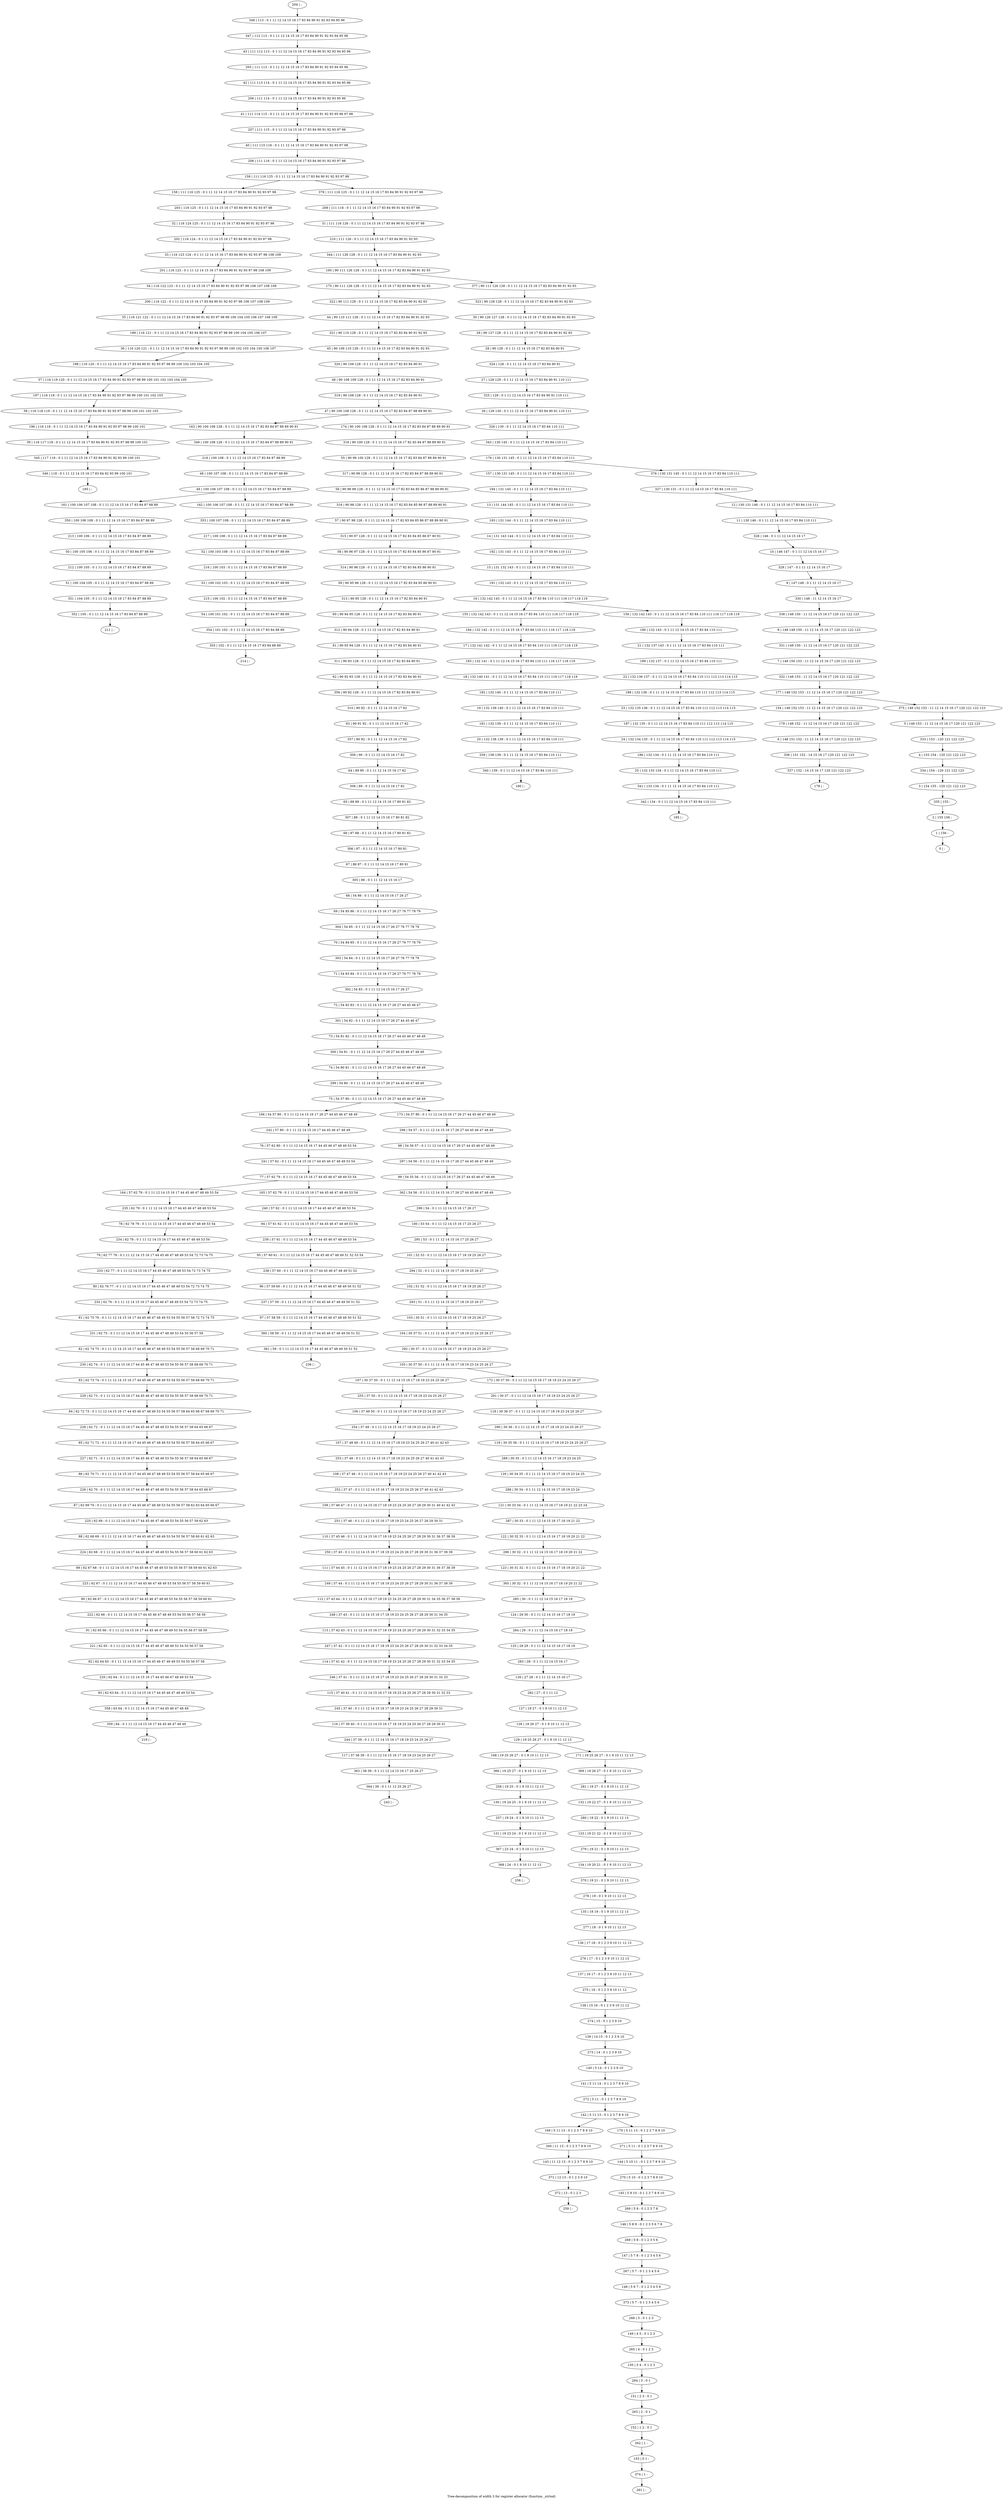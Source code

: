 digraph G {
graph [label="Tree-decomposition of width 3 for register allocator (function _strtod)"]
0[label="0 | : "];
1[label="1 | 156 : "];
2[label="2 | 155 156 : "];
3[label="3 | 154 155 : 120 121 122 123 "];
4[label="4 | 153 154 : 120 121 122 123 "];
5[label="5 | 148 153 : 11 12 14 15 16 17 120 121 122 123 "];
6[label="6 | 148 151 152 : 11 12 14 15 16 17 120 121 122 123 "];
7[label="7 | 148 150 153 : 11 12 14 15 16 17 120 121 122 123 "];
8[label="8 | 148 149 150 : 11 12 14 15 16 17 120 121 122 123 "];
9[label="9 | 147 148 : 0 1 11 12 14 15 16 17 "];
10[label="10 | 146 147 : 0 1 11 12 14 15 16 17 "];
11[label="11 | 130 146 : 0 1 11 12 14 15 16 17 83 84 110 111 "];
12[label="12 | 130 131 146 : 0 1 11 12 14 15 16 17 83 84 110 111 "];
13[label="13 | 131 144 145 : 0 1 11 12 14 15 16 17 83 84 110 111 "];
14[label="14 | 131 143 144 : 0 1 11 12 14 15 16 17 83 84 110 111 "];
15[label="15 | 131 132 143 : 0 1 11 12 14 15 16 17 83 84 110 111 "];
16[label="16 | 132 142 143 : 0 1 11 12 14 15 16 17 83 84 110 111 116 117 118 119 "];
17[label="17 | 132 141 142 : 0 1 11 12 14 15 16 17 83 84 110 111 116 117 118 119 "];
18[label="18 | 132 140 141 : 0 1 11 12 14 15 16 17 83 84 110 111 116 117 118 119 "];
19[label="19 | 132 139 140 : 0 1 11 12 14 15 16 17 83 84 110 111 "];
20[label="20 | 132 138 139 : 0 1 11 12 14 15 16 17 83 84 110 111 "];
21[label="21 | 132 137 143 : 0 1 11 12 14 15 16 17 83 84 110 111 "];
22[label="22 | 132 136 137 : 0 1 11 12 14 15 16 17 83 84 110 111 112 113 114 115 "];
23[label="23 | 132 135 136 : 0 1 11 12 14 15 16 17 83 84 110 111 112 113 114 115 "];
24[label="24 | 132 134 135 : 0 1 11 12 14 15 16 17 83 84 110 111 112 113 114 115 "];
25[label="25 | 132 133 134 : 0 1 11 12 14 15 16 17 83 84 110 111 "];
26[label="26 | 129 130 : 0 1 11 12 14 15 16 17 83 84 90 91 110 111 "];
27[label="27 | 128 129 : 0 1 11 12 14 15 16 17 83 84 90 91 110 111 "];
28[label="28 | 90 128 : 0 1 11 12 14 15 16 17 82 83 84 90 91 "];
29[label="29 | 90 127 128 : 0 1 11 12 14 15 16 17 82 83 84 90 91 92 93 "];
30[label="30 | 90 126 127 128 : 0 1 11 12 14 15 16 17 82 83 84 90 91 92 93 "];
31[label="31 | 111 116 126 : 0 1 11 12 14 15 16 17 83 84 90 91 92 93 97 98 "];
32[label="32 | 116 124 125 : 0 1 11 12 14 15 16 17 83 84 90 91 92 93 97 98 "];
33[label="33 | 116 123 124 : 0 1 11 12 14 15 16 17 83 84 90 91 92 93 97 98 108 109 "];
34[label="34 | 116 122 123 : 0 1 11 12 14 15 16 17 83 84 90 91 92 93 97 98 106 107 108 109 "];
35[label="35 | 116 121 122 : 0 1 11 12 14 15 16 17 83 84 90 91 92 93 97 98 99 100 104 105 106 107 108 109 "];
36[label="36 | 116 120 121 : 0 1 11 12 14 15 16 17 83 84 90 91 92 93 97 98 99 100 102 103 104 105 106 107 "];
37[label="37 | 116 119 120 : 0 1 11 12 14 15 16 17 83 84 90 91 92 93 97 98 99 100 101 102 103 104 105 "];
38[label="38 | 116 118 119 : 0 1 11 12 14 15 16 17 83 84 90 91 92 93 97 98 99 100 101 102 103 "];
39[label="39 | 116 117 118 : 0 1 11 12 14 15 16 17 83 84 90 91 92 93 97 98 99 100 101 "];
40[label="40 | 111 115 116 : 0 1 11 12 14 15 16 17 83 84 90 91 92 93 97 98 "];
41[label="41 | 111 114 115 : 0 1 11 12 14 15 16 17 83 84 90 91 92 93 95 96 97 98 "];
42[label="42 | 111 113 114 : 0 1 11 12 14 15 16 17 83 84 90 91 92 93 94 95 96 "];
43[label="43 | 111 112 113 : 0 1 11 12 14 15 16 17 83 84 90 91 92 93 94 95 96 "];
44[label="44 | 90 110 111 128 : 0 1 11 12 14 15 16 17 82 83 84 90 91 92 93 "];
45[label="45 | 90 109 110 128 : 0 1 11 12 14 15 16 17 82 83 84 90 91 92 93 "];
46[label="46 | 90 108 109 128 : 0 1 11 12 14 15 16 17 82 83 84 90 91 "];
47[label="47 | 90 100 108 128 : 0 1 11 12 14 15 16 17 82 83 84 87 88 89 90 91 "];
48[label="48 | 100 107 108 : 0 1 11 12 14 15 16 17 83 84 87 88 89 "];
49[label="49 | 100 106 107 108 : 0 1 11 12 14 15 16 17 83 84 87 88 89 "];
50[label="50 | 100 105 106 : 0 1 11 12 14 15 16 17 83 84 87 88 89 "];
51[label="51 | 100 104 105 : 0 1 11 12 14 15 16 17 83 84 87 88 89 "];
52[label="52 | 100 103 108 : 0 1 11 12 14 15 16 17 83 84 87 88 89 "];
53[label="53 | 100 102 103 : 0 1 11 12 14 15 16 17 83 84 87 88 89 "];
54[label="54 | 100 101 102 : 0 1 11 12 14 15 16 17 83 84 87 88 89 "];
55[label="55 | 90 99 100 128 : 0 1 11 12 14 15 16 17 82 83 84 87 88 89 90 91 "];
56[label="56 | 90 98 99 128 : 0 1 11 12 14 15 16 17 82 83 84 85 86 87 88 89 90 91 "];
57[label="57 | 90 97 98 128 : 0 1 11 12 14 15 16 17 82 83 84 85 86 87 88 89 90 91 "];
58[label="58 | 90 96 97 128 : 0 1 11 12 14 15 16 17 82 83 84 85 86 87 90 91 "];
59[label="59 | 90 95 96 128 : 0 1 11 12 14 15 16 17 82 83 84 85 86 90 91 "];
60[label="60 | 90 94 95 128 : 0 1 11 12 14 15 16 17 82 83 84 90 91 "];
61[label="61 | 90 93 94 128 : 0 1 11 12 14 15 16 17 82 83 84 90 91 "];
62[label="62 | 90 92 93 128 : 0 1 11 12 14 15 16 17 82 83 84 90 91 "];
63[label="63 | 90 91 92 : 0 1 11 12 14 15 16 17 82 "];
64[label="64 | 89 90 : 0 1 11 12 14 15 16 17 82 "];
65[label="65 | 88 89 : 0 1 11 12 14 15 16 17 80 81 82 "];
66[label="66 | 87 88 : 0 1 11 12 14 15 16 17 80 81 82 "];
67[label="67 | 86 87 : 0 1 11 12 14 15 16 17 80 81 "];
68[label="68 | 54 86 : 0 1 11 12 14 15 16 17 26 27 "];
69[label="69 | 54 85 86 : 0 1 11 12 14 15 16 17 26 27 76 77 78 79 "];
70[label="70 | 54 84 85 : 0 1 11 12 14 15 16 17 26 27 76 77 78 79 "];
71[label="71 | 54 83 84 : 0 1 11 12 14 15 16 17 26 27 76 77 78 79 "];
72[label="72 | 54 82 83 : 0 1 11 12 14 15 16 17 26 27 44 45 46 47 "];
73[label="73 | 54 81 82 : 0 1 11 12 14 15 16 17 26 27 44 45 46 47 48 49 "];
74[label="74 | 54 80 81 : 0 1 11 12 14 15 16 17 26 27 44 45 46 47 48 49 "];
75[label="75 | 54 57 80 : 0 1 11 12 14 15 16 17 26 27 44 45 46 47 48 49 "];
76[label="76 | 57 62 80 : 0 1 11 12 14 15 16 17 44 45 46 47 48 49 53 54 "];
77[label="77 | 57 62 79 : 0 1 11 12 14 15 16 17 44 45 46 47 48 49 53 54 "];
78[label="78 | 62 78 79 : 0 1 11 12 14 15 16 17 44 45 46 47 48 49 53 54 "];
79[label="79 | 62 77 78 : 0 1 11 12 14 15 16 17 44 45 46 47 48 49 53 54 72 73 74 75 "];
80[label="80 | 62 76 77 : 0 1 11 12 14 15 16 17 44 45 46 47 48 49 53 54 72 73 74 75 "];
81[label="81 | 62 75 76 : 0 1 11 12 14 15 16 17 44 45 46 47 48 49 53 54 55 56 57 58 72 73 74 75 "];
82[label="82 | 62 74 75 : 0 1 11 12 14 15 16 17 44 45 46 47 48 49 53 54 55 56 57 58 68 69 70 71 "];
83[label="83 | 62 73 74 : 0 1 11 12 14 15 16 17 44 45 46 47 48 49 53 54 55 56 57 58 68 69 70 71 "];
84[label="84 | 62 72 73 : 0 1 11 12 14 15 16 17 44 45 46 47 48 49 53 54 55 56 57 58 64 65 66 67 68 69 70 71 "];
85[label="85 | 62 71 72 : 0 1 11 12 14 15 16 17 44 45 46 47 48 49 53 54 55 56 57 58 64 65 66 67 "];
86[label="86 | 62 70 71 : 0 1 11 12 14 15 16 17 44 45 46 47 48 49 53 54 55 56 57 58 64 65 66 67 "];
87[label="87 | 62 69 70 : 0 1 11 12 14 15 16 17 44 45 46 47 48 49 53 54 55 56 57 58 62 63 64 65 66 67 "];
88[label="88 | 62 68 69 : 0 1 11 12 14 15 16 17 44 45 46 47 48 49 53 54 55 56 57 58 60 61 62 63 "];
89[label="89 | 62 67 68 : 0 1 11 12 14 15 16 17 44 45 46 47 48 49 53 54 55 56 57 58 59 60 61 62 63 "];
90[label="90 | 62 66 67 : 0 1 11 12 14 15 16 17 44 45 46 47 48 49 53 54 55 56 57 58 59 60 61 "];
91[label="91 | 62 65 66 : 0 1 11 12 14 15 16 17 44 45 46 47 48 49 53 54 55 56 57 58 59 "];
92[label="92 | 62 64 65 : 0 1 11 12 14 15 16 17 44 45 46 47 48 49 53 54 55 56 57 58 "];
93[label="93 | 62 63 64 : 0 1 11 12 14 15 16 17 44 45 46 47 48 49 53 54 "];
94[label="94 | 57 61 62 : 0 1 11 12 14 15 16 17 44 45 46 47 48 49 53 54 "];
95[label="95 | 57 60 61 : 0 1 11 12 14 15 16 17 44 45 46 47 48 49 51 52 53 54 "];
96[label="96 | 57 59 60 : 0 1 11 12 14 15 16 17 44 45 46 47 48 49 50 51 52 "];
97[label="97 | 57 58 59 : 0 1 11 12 14 15 16 17 44 45 46 47 48 49 50 51 52 "];
98[label="98 | 54 56 57 : 0 1 11 12 14 15 16 17 26 27 44 45 46 47 48 49 "];
99[label="99 | 54 55 56 : 0 1 11 12 14 15 16 17 26 27 44 45 46 47 48 49 "];
100[label="100 | 53 54 : 0 1 11 12 14 15 16 17 25 26 27 "];
101[label="101 | 52 53 : 0 1 11 12 14 15 16 17 18 19 25 26 27 "];
102[label="102 | 51 52 : 0 1 11 12 14 15 16 17 18 19 25 26 27 "];
103[label="103 | 30 51 : 0 1 11 12 14 15 16 17 18 19 25 26 27 "];
104[label="104 | 30 37 51 : 0 1 11 12 14 15 16 17 18 19 23 24 25 26 27 "];
105[label="105 | 30 37 50 : 0 1 11 12 14 15 16 17 18 19 23 24 25 26 27 "];
106[label="106 | 37 49 50 : 0 1 11 12 14 15 16 17 18 19 23 24 25 26 27 "];
107[label="107 | 37 48 49 : 0 1 11 12 14 15 16 17 18 19 23 24 25 26 27 40 41 42 43 "];
108[label="108 | 37 47 48 : 0 1 11 12 14 15 16 17 18 19 23 24 25 26 27 40 41 42 43 "];
109[label="109 | 37 46 47 : 0 1 11 12 14 15 16 17 18 19 23 24 25 26 27 28 29 30 31 40 41 42 43 "];
110[label="110 | 37 45 46 : 0 1 11 12 14 15 16 17 18 19 23 24 25 26 27 28 29 30 31 36 37 38 39 "];
111[label="111 | 37 44 45 : 0 1 11 12 14 15 16 17 18 19 23 24 25 26 27 28 29 30 31 36 37 38 39 "];
112[label="112 | 37 43 44 : 0 1 11 12 14 15 16 17 18 19 23 24 25 26 27 28 29 30 31 34 35 36 37 38 39 "];
113[label="113 | 37 42 43 : 0 1 11 12 14 15 16 17 18 19 23 24 25 26 27 28 29 30 31 32 33 34 35 "];
114[label="114 | 37 41 42 : 0 1 11 12 14 15 16 17 18 19 23 24 25 26 27 28 29 30 31 32 33 34 35 "];
115[label="115 | 37 40 41 : 0 1 11 12 14 15 16 17 18 19 23 24 25 26 27 28 29 30 31 32 33 "];
116[label="116 | 37 39 40 : 0 1 11 12 14 15 16 17 18 19 23 24 25 26 27 28 29 30 31 "];
117[label="117 | 37 38 39 : 0 1 11 12 14 15 16 17 18 19 23 24 25 26 27 "];
118[label="118 | 30 36 37 : 0 1 11 12 14 15 16 17 18 19 23 24 25 26 27 "];
119[label="119 | 30 35 36 : 0 1 11 12 14 15 16 17 18 19 23 24 25 26 27 "];
120[label="120 | 30 34 35 : 0 1 11 12 14 15 16 17 18 19 23 24 25 "];
121[label="121 | 30 33 34 : 0 1 11 12 14 15 16 17 18 19 21 22 23 24 "];
122[label="122 | 30 32 33 : 0 1 11 12 14 15 16 17 18 19 20 21 22 "];
123[label="123 | 30 31 32 : 0 1 11 12 14 15 16 17 18 19 20 21 22 "];
124[label="124 | 29 30 : 0 1 11 12 14 15 16 17 18 19 "];
125[label="125 | 28 29 : 0 1 11 12 14 15 16 17 18 19 "];
126[label="126 | 27 28 : 0 1 11 12 14 15 16 17 "];
127[label="127 | 19 27 : 0 1 9 10 11 12 13 "];
128[label="128 | 19 26 27 : 0 1 9 10 11 12 13 "];
129[label="129 | 19 25 26 27 : 0 1 9 10 11 12 13 "];
130[label="130 | 19 24 25 : 0 1 9 10 11 12 13 "];
131[label="131 | 19 23 24 : 0 1 9 10 11 12 13 "];
132[label="132 | 19 22 27 : 0 1 9 10 11 12 13 "];
133[label="133 | 19 21 22 : 0 1 9 10 11 12 13 "];
134[label="134 | 19 20 21 : 0 1 9 10 11 12 13 "];
135[label="135 | 18 19 : 0 1 9 10 11 12 13 "];
136[label="136 | 17 18 : 0 1 2 3 9 10 11 12 13 "];
137[label="137 | 16 17 : 0 1 2 3 9 10 11 12 13 "];
138[label="138 | 15 16 : 0 1 2 3 9 10 11 12 "];
139[label="139 | 14 15 : 0 1 2 3 9 10 "];
140[label="140 | 5 14 : 0 1 2 3 9 10 "];
141[label="141 | 5 11 14 : 0 1 2 3 7 8 9 10 "];
142[label="142 | 5 11 13 : 0 1 2 3 7 8 9 10 "];
143[label="143 | 11 12 13 : 0 1 2 3 7 8 9 10 "];
144[label="144 | 5 10 11 : 0 1 2 3 7 8 9 10 "];
145[label="145 | 5 9 10 : 0 1 2 3 7 8 9 10 "];
146[label="146 | 5 8 9 : 0 1 2 3 5 6 7 8 "];
147[label="147 | 5 7 8 : 0 1 2 3 4 5 6 "];
148[label="148 | 5 6 7 : 0 1 2 3 4 5 6 "];
149[label="149 | 4 5 : 0 1 2 3 "];
150[label="150 | 3 4 : 0 1 2 3 "];
151[label="151 | 2 3 : 0 1 "];
152[label="152 | 1 2 : 0 1 "];
153[label="153 | 0 1 : "];
154[label="154 | 148 152 153 : 11 12 14 15 16 17 120 121 122 123 "];
155[label="155 | 132 142 143 : 0 1 11 12 14 15 16 17 83 84 110 111 116 117 118 119 "];
156[label="156 | 132 142 143 : 0 1 11 12 14 15 16 17 83 84 110 111 116 117 118 119 "];
157[label="157 | 130 131 145 : 0 1 11 12 14 15 16 17 83 84 110 111 "];
158[label="158 | 111 116 125 : 0 1 11 12 14 15 16 17 83 84 90 91 92 93 97 98 "];
159[label="159 | 111 116 125 : 0 1 11 12 14 15 16 17 83 84 90 91 92 93 97 98 "];
160[label="160 | 90 111 126 128 : 0 1 11 12 14 15 16 17 82 83 84 90 91 92 93 "];
161[label="161 | 100 106 107 108 : 0 1 11 12 14 15 16 17 83 84 87 88 89 "];
162[label="162 | 100 106 107 108 : 0 1 11 12 14 15 16 17 83 84 87 88 89 "];
163[label="163 | 90 100 108 128 : 0 1 11 12 14 15 16 17 82 83 84 87 88 89 90 91 "];
164[label="164 | 57 62 79 : 0 1 11 12 14 15 16 17 44 45 46 47 48 49 53 54 "];
165[label="165 | 57 62 79 : 0 1 11 12 14 15 16 17 44 45 46 47 48 49 53 54 "];
166[label="166 | 54 57 80 : 0 1 11 12 14 15 16 17 26 27 44 45 46 47 48 49 "];
167[label="167 | 30 37 50 : 0 1 11 12 14 15 16 17 18 19 23 24 25 26 27 "];
168[label="168 | 19 25 26 27 : 0 1 9 10 11 12 13 "];
169[label="169 | 5 11 13 : 0 1 2 3 7 8 9 10 "];
170[label="170 | 5 11 13 : 0 1 2 3 7 8 9 10 "];
171[label="171 | 19 25 26 27 : 0 1 9 10 11 12 13 "];
172[label="172 | 30 37 50 : 0 1 11 12 14 15 16 17 18 19 23 24 25 26 27 "];
173[label="173 | 54 57 80 : 0 1 11 12 14 15 16 17 26 27 44 45 46 47 48 49 "];
174[label="174 | 90 100 108 128 : 0 1 11 12 14 15 16 17 82 83 84 87 88 89 90 91 "];
175[label="175 | 90 111 126 128 : 0 1 11 12 14 15 16 17 82 83 84 90 91 92 93 "];
176[label="176 | 130 131 145 : 0 1 11 12 14 15 16 17 83 84 110 111 "];
177[label="177 | 148 152 153 : 11 12 14 15 16 17 120 121 122 123 "];
178[label="178 | : "];
179[label="179 | 148 152 : 11 12 14 15 16 17 120 121 122 123 "];
180[label="180 | : "];
181[label="181 | 132 139 : 0 1 11 12 14 15 16 17 83 84 110 111 "];
182[label="182 | 132 140 : 0 1 11 12 14 15 16 17 83 84 110 111 "];
183[label="183 | 132 141 : 0 1 11 12 14 15 16 17 83 84 110 111 116 117 118 119 "];
184[label="184 | 132 142 : 0 1 11 12 14 15 16 17 83 84 110 111 116 117 118 119 "];
185[label="185 | : "];
186[label="186 | 132 134 : 0 1 11 12 14 15 16 17 83 84 110 111 "];
187[label="187 | 132 135 : 0 1 11 12 14 15 16 17 83 84 110 111 112 113 114 115 "];
188[label="188 | 132 136 : 0 1 11 12 14 15 16 17 83 84 110 111 112 113 114 115 "];
189[label="189 | 132 137 : 0 1 11 12 14 15 16 17 83 84 110 111 "];
190[label="190 | 132 143 : 0 1 11 12 14 15 16 17 83 84 110 111 "];
191[label="191 | 132 143 : 0 1 11 12 14 15 16 17 83 84 110 111 "];
192[label="192 | 131 143 : 0 1 11 12 14 15 16 17 83 84 110 111 "];
193[label="193 | 131 144 : 0 1 11 12 14 15 16 17 83 84 110 111 "];
194[label="194 | 131 145 : 0 1 11 12 14 15 16 17 83 84 110 111 "];
195[label="195 | : "];
196[label="196 | 116 118 : 0 1 11 12 14 15 16 17 83 84 90 91 92 93 97 98 99 100 101 "];
197[label="197 | 116 119 : 0 1 11 12 14 15 16 17 83 84 90 91 92 93 97 98 99 100 101 102 103 "];
198[label="198 | 116 120 : 0 1 11 12 14 15 16 17 83 84 90 91 92 93 97 98 99 100 102 103 104 105 "];
199[label="199 | 116 121 : 0 1 11 12 14 15 16 17 83 84 90 91 92 93 97 98 99 100 104 105 106 107 "];
200[label="200 | 116 122 : 0 1 11 12 14 15 16 17 83 84 90 91 92 93 97 98 106 107 108 109 "];
201[label="201 | 116 123 : 0 1 11 12 14 15 16 17 83 84 90 91 92 93 97 98 108 109 "];
202[label="202 | 116 124 : 0 1 11 12 14 15 16 17 83 84 90 91 92 93 97 98 "];
203[label="203 | 116 125 : 0 1 11 12 14 15 16 17 83 84 90 91 92 93 97 98 "];
204[label="204 | : "];
205[label="205 | 111 113 : 0 1 11 12 14 15 16 17 83 84 90 91 92 93 94 95 96 "];
206[label="206 | 111 114 : 0 1 11 12 14 15 16 17 83 84 90 91 92 93 95 96 "];
207[label="207 | 111 115 : 0 1 11 12 14 15 16 17 83 84 90 91 92 93 97 98 "];
208[label="208 | 111 116 : 0 1 11 12 14 15 16 17 83 84 90 91 92 93 97 98 "];
209[label="209 | 111 116 : 0 1 11 12 14 15 16 17 83 84 90 91 92 93 97 98 "];
210[label="210 | 111 126 : 0 1 11 12 14 15 16 17 83 84 90 91 92 93 "];
211[label="211 | : "];
212[label="212 | 100 105 : 0 1 11 12 14 15 16 17 83 84 87 88 89 "];
213[label="213 | 100 106 : 0 1 11 12 14 15 16 17 83 84 87 88 89 "];
214[label="214 | : "];
215[label="215 | 100 102 : 0 1 11 12 14 15 16 17 83 84 87 88 89 "];
216[label="216 | 100 103 : 0 1 11 12 14 15 16 17 83 84 87 88 89 "];
217[label="217 | 100 108 : 0 1 11 12 14 15 16 17 83 84 87 88 89 "];
218[label="218 | 100 108 : 0 1 11 12 14 15 16 17 83 84 87 88 89 "];
219[label="219 | : "];
220[label="220 | 62 64 : 0 1 11 12 14 15 16 17 44 45 46 47 48 49 53 54 "];
221[label="221 | 62 65 : 0 1 11 12 14 15 16 17 44 45 46 47 48 49 53 54 55 56 57 58 "];
222[label="222 | 62 66 : 0 1 11 12 14 15 16 17 44 45 46 47 48 49 53 54 55 56 57 58 59 "];
223[label="223 | 62 67 : 0 1 11 12 14 15 16 17 44 45 46 47 48 49 53 54 55 56 57 58 59 60 61 "];
224[label="224 | 62 68 : 0 1 11 12 14 15 16 17 44 45 46 47 48 49 53 54 55 56 57 58 60 61 62 63 "];
225[label="225 | 62 69 : 0 1 11 12 14 15 16 17 44 45 46 47 48 49 53 54 55 56 57 58 62 63 "];
226[label="226 | 62 70 : 0 1 11 12 14 15 16 17 44 45 46 47 48 49 53 54 55 56 57 58 64 65 66 67 "];
227[label="227 | 62 71 : 0 1 11 12 14 15 16 17 44 45 46 47 48 49 53 54 55 56 57 58 64 65 66 67 "];
228[label="228 | 62 72 : 0 1 11 12 14 15 16 17 44 45 46 47 48 49 53 54 55 56 57 58 64 65 66 67 "];
229[label="229 | 62 73 : 0 1 11 12 14 15 16 17 44 45 46 47 48 49 53 54 55 56 57 58 68 69 70 71 "];
230[label="230 | 62 74 : 0 1 11 12 14 15 16 17 44 45 46 47 48 49 53 54 55 56 57 58 68 69 70 71 "];
231[label="231 | 62 75 : 0 1 11 12 14 15 16 17 44 45 46 47 48 49 53 54 55 56 57 58 "];
232[label="232 | 62 76 : 0 1 11 12 14 15 16 17 44 45 46 47 48 49 53 54 72 73 74 75 "];
233[label="233 | 62 77 : 0 1 11 12 14 15 16 17 44 45 46 47 48 49 53 54 72 73 74 75 "];
234[label="234 | 62 78 : 0 1 11 12 14 15 16 17 44 45 46 47 48 49 53 54 "];
235[label="235 | 62 79 : 0 1 11 12 14 15 16 17 44 45 46 47 48 49 53 54 "];
236[label="236 | : "];
237[label="237 | 57 59 : 0 1 11 12 14 15 16 17 44 45 46 47 48 49 50 51 52 "];
238[label="238 | 57 60 : 0 1 11 12 14 15 16 17 44 45 46 47 48 49 51 52 "];
239[label="239 | 57 61 : 0 1 11 12 14 15 16 17 44 45 46 47 48 49 53 54 "];
240[label="240 | 57 62 : 0 1 11 12 14 15 16 17 44 45 46 47 48 49 53 54 "];
241[label="241 | 57 62 : 0 1 11 12 14 15 16 17 44 45 46 47 48 49 53 54 "];
242[label="242 | 57 80 : 0 1 11 12 14 15 16 17 44 45 46 47 48 49 "];
243[label="243 | : "];
244[label="244 | 37 39 : 0 1 11 12 14 15 16 17 18 19 23 24 25 26 27 "];
245[label="245 | 37 40 : 0 1 11 12 14 15 16 17 18 19 23 24 25 26 27 28 29 30 31 "];
246[label="246 | 37 41 : 0 1 11 12 14 15 16 17 18 19 23 24 25 26 27 28 29 30 31 32 33 "];
247[label="247 | 37 42 : 0 1 11 12 14 15 16 17 18 19 23 24 25 26 27 28 29 30 31 32 33 34 35 "];
248[label="248 | 37 43 : 0 1 11 12 14 15 16 17 18 19 23 24 25 26 27 28 29 30 31 34 35 "];
249[label="249 | 37 44 : 0 1 11 12 14 15 16 17 18 19 23 24 25 26 27 28 29 30 31 36 37 38 39 "];
250[label="250 | 37 45 : 0 1 11 12 14 15 16 17 18 19 23 24 25 26 27 28 29 30 31 36 37 38 39 "];
251[label="251 | 37 46 : 0 1 11 12 14 15 16 17 18 19 23 24 25 26 27 28 29 30 31 "];
252[label="252 | 37 47 : 0 1 11 12 14 15 16 17 18 19 23 24 25 26 27 40 41 42 43 "];
253[label="253 | 37 48 : 0 1 11 12 14 15 16 17 18 19 23 24 25 26 27 40 41 42 43 "];
254[label="254 | 37 49 : 0 1 11 12 14 15 16 17 18 19 23 24 25 26 27 "];
255[label="255 | 37 50 : 0 1 11 12 14 15 16 17 18 19 23 24 25 26 27 "];
256[label="256 | : "];
257[label="257 | 19 24 : 0 1 9 10 11 12 13 "];
258[label="258 | 19 25 : 0 1 9 10 11 12 13 "];
259[label="259 | : "];
260[label="260 | 11 13 : 0 1 2 3 7 8 9 10 "];
261[label="261 | : "];
262[label="262 | 1 : "];
263[label="263 | 2 : 0 1 "];
264[label="264 | 3 : 0 1 "];
265[label="265 | 4 : 0 1 2 3 "];
266[label="266 | 5 : 0 1 2 3 "];
267[label="267 | 5 7 : 0 1 2 3 4 5 6 "];
268[label="268 | 5 8 : 0 1 2 3 5 6 "];
269[label="269 | 5 9 : 0 1 2 3 7 8 "];
270[label="270 | 5 10 : 0 1 2 3 7 8 9 10 "];
271[label="271 | 5 11 : 0 1 2 3 7 8 9 10 "];
272[label="272 | 5 11 : 0 1 2 3 7 8 9 10 "];
273[label="273 | 14 : 0 1 2 3 9 10 "];
274[label="274 | 15 : 0 1 2 3 9 10 "];
275[label="275 | 16 : 0 1 2 3 9 10 11 12 "];
276[label="276 | 17 : 0 1 2 3 9 10 11 12 13 "];
277[label="277 | 18 : 0 1 9 10 11 12 13 "];
278[label="278 | 19 : 0 1 9 10 11 12 13 "];
279[label="279 | 19 21 : 0 1 9 10 11 12 13 "];
280[label="280 | 19 22 : 0 1 9 10 11 12 13 "];
281[label="281 | 19 27 : 0 1 9 10 11 12 13 "];
282[label="282 | 27 : 0 1 11 12 "];
283[label="283 | 28 : 0 1 11 12 14 15 16 17 "];
284[label="284 | 29 : 0 1 11 12 14 15 16 17 18 19 "];
285[label="285 | 30 : 0 1 11 12 14 15 16 17 18 19 "];
286[label="286 | 30 32 : 0 1 11 12 14 15 16 17 18 19 20 21 22 "];
287[label="287 | 30 33 : 0 1 11 12 14 15 16 17 18 19 21 22 "];
288[label="288 | 30 34 : 0 1 11 12 14 15 16 17 18 19 23 24 "];
289[label="289 | 30 35 : 0 1 11 12 14 15 16 17 18 19 23 24 25 "];
290[label="290 | 30 36 : 0 1 11 12 14 15 16 17 18 19 23 24 25 26 27 "];
291[label="291 | 30 37 : 0 1 11 12 14 15 16 17 18 19 23 24 25 26 27 "];
292[label="292 | 30 37 : 0 1 11 12 14 15 16 17 18 19 23 24 25 26 27 "];
293[label="293 | 51 : 0 1 11 12 14 15 16 17 18 19 25 26 27 "];
294[label="294 | 52 : 0 1 11 12 14 15 16 17 18 19 25 26 27 "];
295[label="295 | 53 : 0 1 11 12 14 15 16 17 25 26 27 "];
296[label="296 | 54 : 0 1 11 12 14 15 16 17 26 27 "];
297[label="297 | 54 56 : 0 1 11 12 14 15 16 17 26 27 44 45 46 47 48 49 "];
298[label="298 | 54 57 : 0 1 11 12 14 15 16 17 26 27 44 45 46 47 48 49 "];
299[label="299 | 54 80 : 0 1 11 12 14 15 16 17 26 27 44 45 46 47 48 49 "];
300[label="300 | 54 81 : 0 1 11 12 14 15 16 17 26 27 44 45 46 47 48 49 "];
301[label="301 | 54 82 : 0 1 11 12 14 15 16 17 26 27 44 45 46 47 "];
302[label="302 | 54 83 : 0 1 11 12 14 15 16 17 26 27 "];
303[label="303 | 54 84 : 0 1 11 12 14 15 16 17 26 27 76 77 78 79 "];
304[label="304 | 54 85 : 0 1 11 12 14 15 16 17 26 27 76 77 78 79 "];
305[label="305 | 86 : 0 1 11 12 14 15 16 17 "];
306[label="306 | 87 : 0 1 11 12 14 15 16 17 80 81 "];
307[label="307 | 88 : 0 1 11 12 14 15 16 17 80 81 82 "];
308[label="308 | 89 : 0 1 11 12 14 15 16 17 82 "];
309[label="309 | 90 : 0 1 11 12 14 15 16 17 82 "];
310[label="310 | 90 92 : 0 1 11 12 14 15 16 17 82 "];
311[label="311 | 90 93 128 : 0 1 11 12 14 15 16 17 82 83 84 90 91 "];
312[label="312 | 90 94 128 : 0 1 11 12 14 15 16 17 82 83 84 90 91 "];
313[label="313 | 90 95 128 : 0 1 11 12 14 15 16 17 82 83 84 90 91 "];
314[label="314 | 90 96 128 : 0 1 11 12 14 15 16 17 82 83 84 85 86 90 91 "];
315[label="315 | 90 97 128 : 0 1 11 12 14 15 16 17 82 83 84 85 86 87 90 91 "];
316[label="316 | 90 98 128 : 0 1 11 12 14 15 16 17 82 83 84 85 86 87 88 89 90 91 "];
317[label="317 | 90 99 128 : 0 1 11 12 14 15 16 17 82 83 84 87 88 89 90 91 "];
318[label="318 | 90 100 128 : 0 1 11 12 14 15 16 17 82 83 84 87 88 89 90 91 "];
319[label="319 | 90 108 128 : 0 1 11 12 14 15 16 17 82 83 84 90 91 "];
320[label="320 | 90 109 128 : 0 1 11 12 14 15 16 17 82 83 84 90 91 "];
321[label="321 | 90 110 128 : 0 1 11 12 14 15 16 17 82 83 84 90 91 92 93 "];
322[label="322 | 90 111 128 : 0 1 11 12 14 15 16 17 82 83 84 90 91 92 93 "];
323[label="323 | 90 126 128 : 0 1 11 12 14 15 16 17 82 83 84 90 91 92 93 "];
324[label="324 | 128 : 0 1 11 12 14 15 16 17 83 84 90 91 "];
325[label="325 | 129 : 0 1 11 12 14 15 16 17 83 84 90 91 110 111 "];
326[label="326 | 130 : 0 1 11 12 14 15 16 17 83 84 110 111 "];
327[label="327 | 130 131 : 0 1 11 12 14 15 16 17 83 84 110 111 "];
328[label="328 | 146 : 0 1 11 12 14 15 16 17 "];
329[label="329 | 147 : 0 1 11 12 14 15 16 17 "];
330[label="330 | 148 : 11 12 14 15 16 17 "];
331[label="331 | 148 150 : 11 12 14 15 16 17 120 121 122 123 "];
332[label="332 | 148 153 : 11 12 14 15 16 17 120 121 122 123 "];
333[label="333 | 153 : 120 121 122 123 "];
334[label="334 | 154 : 120 121 122 123 "];
335[label="335 | 155 : "];
336[label="336 | 151 152 : 14 15 16 17 120 121 122 123 "];
337[label="337 | 152 : 14 15 16 17 120 121 122 123 "];
338[label="338 | 148 150 : 11 12 14 15 16 17 120 121 122 123 "];
339[label="339 | 138 139 : 0 1 11 12 14 15 16 17 83 84 110 111 "];
340[label="340 | 139 : 0 1 11 12 14 15 16 17 83 84 110 111 "];
341[label="341 | 133 134 : 0 1 11 12 14 15 16 17 83 84 110 111 "];
342[label="342 | 134 : 0 1 11 12 14 15 16 17 83 84 110 111 "];
343[label="343 | 130 145 : 0 1 11 12 14 15 16 17 83 84 110 111 "];
344[label="344 | 111 126 128 : 0 1 11 12 14 15 16 17 83 84 90 91 92 93 "];
345[label="345 | 117 118 : 0 1 11 12 14 15 16 17 83 84 90 91 92 93 99 100 101 "];
346[label="346 | 118 : 0 1 11 12 14 15 16 17 83 84 92 93 99 100 101 "];
347[label="347 | 112 113 : 0 1 11 12 14 15 16 17 83 84 90 91 92 93 94 95 96 "];
348[label="348 | 113 : 0 1 11 12 14 15 16 17 83 84 90 91 92 93 94 95 96 "];
349[label="349 | 100 108 128 : 0 1 11 12 14 15 16 17 83 84 87 88 89 90 91 "];
350[label="350 | 100 106 108 : 0 1 11 12 14 15 16 17 83 84 87 88 89 "];
351[label="351 | 104 105 : 0 1 11 12 14 15 16 17 83 84 87 88 89 "];
352[label="352 | 105 : 0 1 11 12 14 15 16 17 83 84 87 88 89 "];
353[label="353 | 100 107 108 : 0 1 11 12 14 15 16 17 83 84 87 88 89 "];
354[label="354 | 101 102 : 0 1 11 12 14 15 16 17 83 84 88 89 "];
355[label="355 | 102 : 0 1 11 12 14 15 16 17 83 84 88 89 "];
356[label="356 | 90 92 128 : 0 1 11 12 14 15 16 17 82 83 84 90 91 "];
357[label="357 | 90 92 : 0 1 11 12 14 15 16 17 82 "];
358[label="358 | 63 64 : 0 1 11 12 14 15 16 17 44 45 46 47 48 49 "];
359[label="359 | 64 : 0 1 11 12 14 15 16 17 44 45 46 47 48 49 "];
360[label="360 | 58 59 : 0 1 11 12 14 15 16 17 44 45 46 47 48 49 50 51 52 "];
361[label="361 | 59 : 0 1 11 12 14 15 16 17 44 45 46 47 48 49 50 51 52 "];
362[label="362 | 54 56 : 0 1 11 12 14 15 16 17 26 27 44 45 46 47 48 49 "];
363[label="363 | 38 39 : 0 1 11 12 14 15 16 17 25 26 27 "];
364[label="364 | 39 : 0 1 11 12 25 26 27 "];
365[label="365 | 30 32 : 0 1 11 12 14 15 16 17 18 19 20 21 22 "];
366[label="366 | 19 25 27 : 0 1 9 10 11 12 13 "];
367[label="367 | 23 24 : 0 1 9 10 11 12 13 "];
368[label="368 | 24 : 0 1 9 10 11 12 13 "];
369[label="369 | 19 26 27 : 0 1 9 10 11 12 13 "];
370[label="370 | 19 21 : 0 1 9 10 11 12 13 "];
371[label="371 | 12 13 : 0 1 2 3 9 10 "];
372[label="372 | 13 : 0 1 2 3 "];
373[label="373 | 5 7 : 0 1 2 3 4 5 6 "];
374[label="374 | 1 : "];
375[label="375 | 148 152 153 : 11 12 14 15 16 17 120 121 122 123 "];
376[label="376 | 130 131 145 : 0 1 11 12 14 15 16 17 83 84 110 111 "];
377[label="377 | 90 111 126 128 : 0 1 11 12 14 15 16 17 82 83 84 90 91 92 93 "];
378[label="378 | 111 116 125 : 0 1 11 12 14 15 16 17 83 84 90 91 92 93 97 98 "];
48->49 ;
68->69 ;
103->104 ;
127->128 ;
128->129 ;
140->141 ;
16->155 ;
16->156 ;
49->161 ;
49->162 ;
47->163 ;
77->164 ;
77->165 ;
75->166 ;
105->167 ;
129->168 ;
142->169 ;
142->170 ;
129->171 ;
105->172 ;
75->173 ;
47->174 ;
179->6 ;
154->179 ;
181->20 ;
19->181 ;
182->19 ;
18->182 ;
183->18 ;
17->183 ;
184->17 ;
155->184 ;
186->25 ;
24->186 ;
187->24 ;
23->187 ;
188->23 ;
22->188 ;
189->22 ;
21->189 ;
190->21 ;
156->190 ;
191->16 ;
15->191 ;
192->15 ;
14->192 ;
193->14 ;
13->193 ;
194->13 ;
157->194 ;
196->39 ;
38->196 ;
197->38 ;
37->197 ;
198->37 ;
36->198 ;
199->36 ;
35->199 ;
200->35 ;
34->200 ;
201->34 ;
33->201 ;
202->33 ;
32->202 ;
203->32 ;
158->203 ;
212->51 ;
50->212 ;
213->50 ;
215->54 ;
53->215 ;
216->53 ;
52->216 ;
217->52 ;
218->48 ;
220->93 ;
92->220 ;
221->92 ;
91->221 ;
222->91 ;
90->222 ;
223->90 ;
89->223 ;
224->89 ;
88->224 ;
225->88 ;
87->225 ;
226->87 ;
86->226 ;
227->86 ;
85->227 ;
228->85 ;
84->228 ;
229->84 ;
83->229 ;
230->83 ;
82->230 ;
231->82 ;
81->231 ;
232->81 ;
80->232 ;
233->80 ;
79->233 ;
234->79 ;
78->234 ;
235->78 ;
164->235 ;
237->97 ;
96->237 ;
238->96 ;
95->238 ;
239->95 ;
94->239 ;
240->94 ;
165->240 ;
241->77 ;
76->241 ;
242->76 ;
166->242 ;
244->117 ;
116->244 ;
245->116 ;
115->245 ;
246->115 ;
114->246 ;
247->114 ;
113->247 ;
248->113 ;
112->248 ;
249->112 ;
111->249 ;
250->111 ;
110->250 ;
251->110 ;
109->251 ;
252->109 ;
108->252 ;
253->108 ;
107->253 ;
254->107 ;
106->254 ;
255->106 ;
167->255 ;
257->131 ;
130->257 ;
258->130 ;
260->143 ;
169->260 ;
262->153 ;
152->262 ;
263->152 ;
151->263 ;
264->151 ;
150->264 ;
265->150 ;
149->265 ;
266->149 ;
267->148 ;
147->267 ;
268->147 ;
146->268 ;
269->146 ;
145->269 ;
270->145 ;
144->270 ;
271->144 ;
170->271 ;
272->142 ;
141->272 ;
273->140 ;
139->273 ;
274->139 ;
138->274 ;
275->138 ;
137->275 ;
276->137 ;
136->276 ;
277->136 ;
135->277 ;
278->135 ;
279->134 ;
133->279 ;
280->133 ;
132->280 ;
281->132 ;
282->127 ;
126->282 ;
283->126 ;
125->283 ;
284->125 ;
124->284 ;
285->124 ;
286->123 ;
122->286 ;
287->122 ;
121->287 ;
288->121 ;
120->288 ;
289->120 ;
119->289 ;
290->119 ;
118->290 ;
291->118 ;
172->291 ;
292->105 ;
104->292 ;
293->103 ;
102->293 ;
294->102 ;
101->294 ;
295->101 ;
100->295 ;
296->100 ;
297->99 ;
98->297 ;
298->98 ;
173->298 ;
299->75 ;
74->299 ;
300->74 ;
73->300 ;
301->73 ;
72->301 ;
302->72 ;
71->302 ;
303->71 ;
70->303 ;
304->70 ;
69->304 ;
305->68 ;
67->305 ;
306->67 ;
66->306 ;
307->66 ;
65->307 ;
308->65 ;
64->308 ;
309->64 ;
310->63 ;
311->62 ;
61->311 ;
312->61 ;
60->312 ;
313->60 ;
59->313 ;
314->59 ;
58->314 ;
315->58 ;
57->315 ;
316->57 ;
56->316 ;
317->56 ;
55->317 ;
318->55 ;
174->318 ;
319->47 ;
46->319 ;
320->46 ;
45->320 ;
321->45 ;
44->321 ;
322->44 ;
175->322 ;
6->336 ;
337->178 ;
336->337 ;
20->339 ;
340->180 ;
339->340 ;
25->341 ;
342->185 ;
341->342 ;
39->345 ;
346->195 ;
345->346 ;
349->218 ;
163->349 ;
350->213 ;
161->350 ;
51->351 ;
352->211 ;
351->352 ;
353->217 ;
162->353 ;
54->354 ;
355->214 ;
354->355 ;
356->310 ;
62->356 ;
357->309 ;
63->357 ;
93->358 ;
359->219 ;
358->359 ;
97->360 ;
361->236 ;
360->361 ;
362->296 ;
99->362 ;
117->363 ;
364->243 ;
363->364 ;
365->285 ;
123->365 ;
366->258 ;
168->366 ;
131->367 ;
368->256 ;
367->368 ;
369->281 ;
171->369 ;
370->278 ;
134->370 ;
143->371 ;
372->259 ;
371->372 ;
373->266 ;
148->373 ;
374->261 ;
153->374 ;
204->348 ;
348->347 ;
347->43 ;
43->205 ;
205->42 ;
42->206 ;
206->41 ;
41->207 ;
207->40 ;
40->208 ;
208->159 ;
209->31 ;
31->210 ;
210->344 ;
344->160 ;
323->30 ;
30->29 ;
29->28 ;
28->324 ;
324->27 ;
27->325 ;
325->26 ;
26->326 ;
326->343 ;
343->176 ;
327->12 ;
12->11 ;
11->328 ;
328->10 ;
10->329 ;
329->9 ;
9->330 ;
330->338 ;
338->8 ;
8->331 ;
331->7 ;
7->332 ;
332->177 ;
5->333 ;
333->4 ;
4->334 ;
334->3 ;
3->335 ;
335->2 ;
2->1 ;
1->0 ;
375->5 ;
376->327 ;
377->323 ;
378->209 ;
177->154 ;
177->375 ;
176->157 ;
176->376 ;
160->175 ;
160->377 ;
159->158 ;
159->378 ;
}
